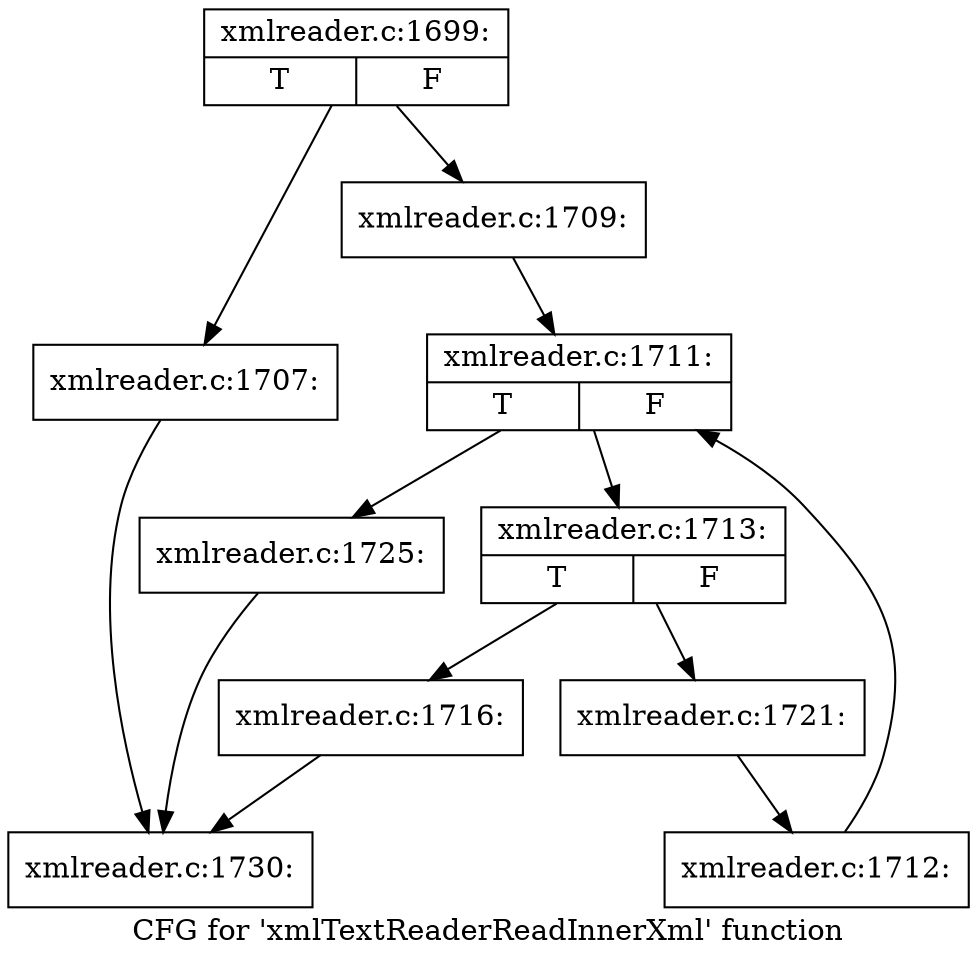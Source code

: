 digraph "CFG for 'xmlTextReaderReadInnerXml' function" {
	label="CFG for 'xmlTextReaderReadInnerXml' function";

	Node0x46d77c0 [shape=record,label="{xmlreader.c:1699:|{<s0>T|<s1>F}}"];
	Node0x46d77c0 -> Node0x46d99b0;
	Node0x46d77c0 -> Node0x46d9a00;
	Node0x46d99b0 [shape=record,label="{xmlreader.c:1707:}"];
	Node0x46d99b0 -> Node0x46d0dd0;
	Node0x46d9a00 [shape=record,label="{xmlreader.c:1709:}"];
	Node0x46d9a00 -> Node0x46db0d0;
	Node0x46db0d0 [shape=record,label="{xmlreader.c:1711:|{<s0>T|<s1>F}}"];
	Node0x46db0d0 -> Node0x46db2d0;
	Node0x46db0d0 -> Node0x46daae0;
	Node0x46db2d0 [shape=record,label="{xmlreader.c:1713:|{<s0>T|<s1>F}}"];
	Node0x46db2d0 -> Node0x46ac930;
	Node0x46db2d0 -> Node0x46da900;
	Node0x46ac930 [shape=record,label="{xmlreader.c:1716:}"];
	Node0x46ac930 -> Node0x46d0dd0;
	Node0x46da900 [shape=record,label="{xmlreader.c:1721:}"];
	Node0x46da900 -> Node0x46db280;
	Node0x46db280 [shape=record,label="{xmlreader.c:1712:}"];
	Node0x46db280 -> Node0x46db0d0;
	Node0x46daae0 [shape=record,label="{xmlreader.c:1725:}"];
	Node0x46daae0 -> Node0x46d0dd0;
	Node0x46d0dd0 [shape=record,label="{xmlreader.c:1730:}"];
}
